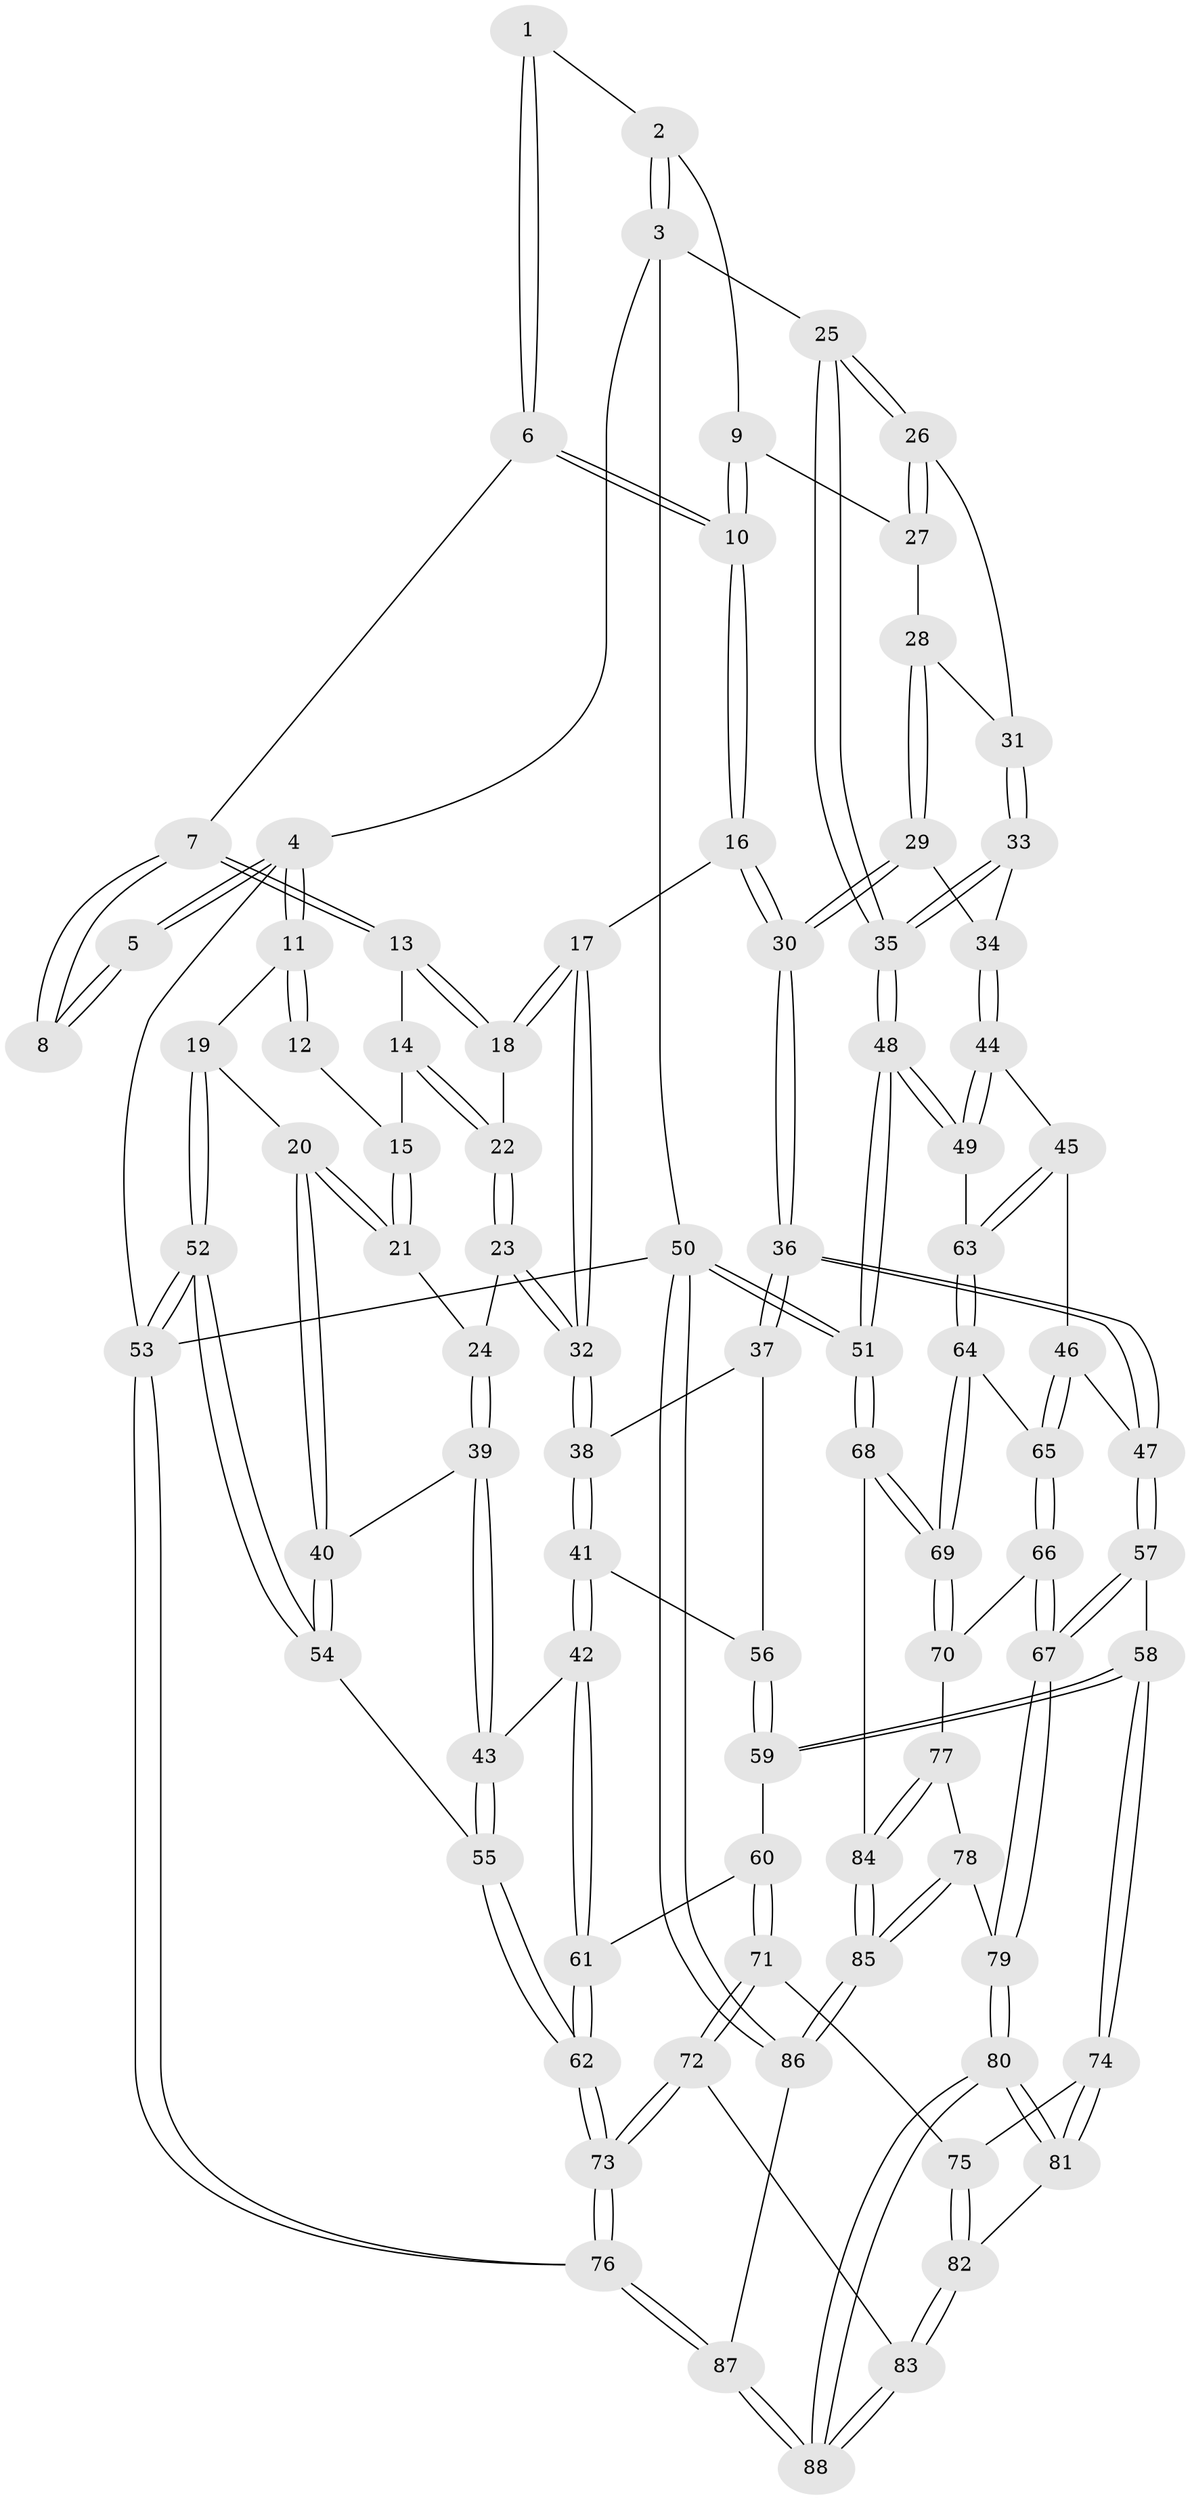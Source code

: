 // Generated by graph-tools (version 1.1) at 2025/59/03/09/25 04:59:43]
// undirected, 88 vertices, 217 edges
graph export_dot {
graph [start="1"]
  node [color=gray90,style=filled];
  1 [pos="+0.7388077172651806+0"];
  2 [pos="+0.757097669620559+0"];
  3 [pos="+1+0"];
  4 [pos="+0+0"];
  5 [pos="+0.4935442674042301+0"];
  6 [pos="+0.5830110697071332+0.15872465620767545"];
  7 [pos="+0.4579711311166525+0.1614804198734268"];
  8 [pos="+0.44702115944548565+0.1516953622633849"];
  9 [pos="+0.7381963797881362+0.23498876989211367"];
  10 [pos="+0.62393015305896+0.2584257091906061"];
  11 [pos="+0+0"];
  12 [pos="+0.4216981742407922+0.15401411675137952"];
  13 [pos="+0.47042775279725213+0.2609570169924646"];
  14 [pos="+0.40646609164310343+0.2864374293310435"];
  15 [pos="+0.34131285835484393+0.25662712889016015"];
  16 [pos="+0.5756111370727568+0.33760783690767776"];
  17 [pos="+0.5521743015622764+0.33317762526316463"];
  18 [pos="+0.5049293576424336+0.29554025339341833"];
  19 [pos="+0+0"];
  20 [pos="+0.07297839445011253+0.2197893610118807"];
  21 [pos="+0.2643541520773817+0.2735291624885326"];
  22 [pos="+0.39411405042553227+0.35449258387791033"];
  23 [pos="+0.3796208000428057+0.3936235035434917"];
  24 [pos="+0.36814586158827384+0.39007362606012574"];
  25 [pos="+1+0"];
  26 [pos="+0.9471712199695936+0.26187983752654426"];
  27 [pos="+0.7431430095765478+0.2391666681982819"];
  28 [pos="+0.7506715213272144+0.3340001144620844"];
  29 [pos="+0.7450524359279153+0.38177905536241435"];
  30 [pos="+0.6325481085268487+0.4474396269768885"];
  31 [pos="+0.9230883379824963+0.3075448611074923"];
  32 [pos="+0.40604714639779077+0.42056531022964827"];
  33 [pos="+0.887816095627614+0.3922431391597143"];
  34 [pos="+0.8712712476482298+0.4193688815022512"];
  35 [pos="+1+0.5116201254004004"];
  36 [pos="+0.6303376585514986+0.47136151776131396"];
  37 [pos="+0.59224380892252+0.482288531799221"];
  38 [pos="+0.40752456900865797+0.42993753648382793"];
  39 [pos="+0.21806206228944394+0.4582612608379272"];
  40 [pos="+0.18813705223599703+0.44645838516809033"];
  41 [pos="+0.3951917473238265+0.5142109956648857"];
  42 [pos="+0.36180394108994385+0.5475501227330153"];
  43 [pos="+0.29267471109175774+0.5303244618735656"];
  44 [pos="+0.8725166292870105+0.43712947800307284"];
  45 [pos="+0.7994318768504124+0.5508756547843707"];
  46 [pos="+0.7470172685751095+0.5506683277369722"];
  47 [pos="+0.6590516987183341+0.5240952288851837"];
  48 [pos="+1+0.6103945540053091"];
  49 [pos="+1+0.6008200001308468"];
  50 [pos="+1+1"];
  51 [pos="+1+0.8836576741188518"];
  52 [pos="+0+0.6670491986258864"];
  53 [pos="+0+1"];
  54 [pos="+0.07801337759706232+0.6603584614377392"];
  55 [pos="+0.16784457138276485+0.7046737532083535"];
  56 [pos="+0.4936768504911606+0.5378695218361246"];
  57 [pos="+0.5856695934720725+0.7213957280146603"];
  58 [pos="+0.5672412479874287+0.7246777645239089"];
  59 [pos="+0.4950773394408903+0.5596874897336981"];
  60 [pos="+0.39758500622451465+0.6873920625678483"];
  61 [pos="+0.38169849982469084+0.6768494748193253"];
  62 [pos="+0.18938576289327919+0.7241885836840007"];
  63 [pos="+0.8852856707211185+0.6491072535342937"];
  64 [pos="+0.8607490533655082+0.6954563756422888"];
  65 [pos="+0.7394171887969614+0.7036543718670585"];
  66 [pos="+0.66306779375526+0.7487968181519785"];
  67 [pos="+0.6410973649142852+0.7518490775549431"];
  68 [pos="+0.8949779175066587+0.8334783310503394"];
  69 [pos="+0.8674726035458574+0.7997368912497377"];
  70 [pos="+0.7935685705923767+0.8108974037366016"];
  71 [pos="+0.45468903430487667+0.7381730204197052"];
  72 [pos="+0.3619700751129247+0.8863065623901275"];
  73 [pos="+0.23484760045971378+0.9389713162316402"];
  74 [pos="+0.5402923309298112+0.7358206474664349"];
  75 [pos="+0.5166760072471333+0.7397897297188349"];
  76 [pos="+0.02051616068935888+1"];
  77 [pos="+0.7703612853891428+0.8477268199259647"];
  78 [pos="+0.7293413094020584+0.8590118300445999"];
  79 [pos="+0.6560491684016573+0.8146891167734618"];
  80 [pos="+0.6354598263973428+1"];
  81 [pos="+0.5618261564092871+0.9009738788080216"];
  82 [pos="+0.4994095324743682+0.8814021555836542"];
  83 [pos="+0.4641669928208767+0.9410081744207441"];
  84 [pos="+0.7927138616299071+1"];
  85 [pos="+0.764339755520372+1"];
  86 [pos="+0.7462593799735758+1"];
  87 [pos="+0.6473548353025534+1"];
  88 [pos="+0.6440280197395345+1"];
  1 -- 2;
  1 -- 6;
  1 -- 6;
  2 -- 3;
  2 -- 3;
  2 -- 9;
  3 -- 4;
  3 -- 25;
  3 -- 50;
  4 -- 5;
  4 -- 5;
  4 -- 11;
  4 -- 11;
  4 -- 53;
  5 -- 8;
  5 -- 8;
  6 -- 7;
  6 -- 10;
  6 -- 10;
  7 -- 8;
  7 -- 8;
  7 -- 13;
  7 -- 13;
  9 -- 10;
  9 -- 10;
  9 -- 27;
  10 -- 16;
  10 -- 16;
  11 -- 12;
  11 -- 12;
  11 -- 19;
  12 -- 15;
  13 -- 14;
  13 -- 18;
  13 -- 18;
  14 -- 15;
  14 -- 22;
  14 -- 22;
  15 -- 21;
  15 -- 21;
  16 -- 17;
  16 -- 30;
  16 -- 30;
  17 -- 18;
  17 -- 18;
  17 -- 32;
  17 -- 32;
  18 -- 22;
  19 -- 20;
  19 -- 52;
  19 -- 52;
  20 -- 21;
  20 -- 21;
  20 -- 40;
  20 -- 40;
  21 -- 24;
  22 -- 23;
  22 -- 23;
  23 -- 24;
  23 -- 32;
  23 -- 32;
  24 -- 39;
  24 -- 39;
  25 -- 26;
  25 -- 26;
  25 -- 35;
  25 -- 35;
  26 -- 27;
  26 -- 27;
  26 -- 31;
  27 -- 28;
  28 -- 29;
  28 -- 29;
  28 -- 31;
  29 -- 30;
  29 -- 30;
  29 -- 34;
  30 -- 36;
  30 -- 36;
  31 -- 33;
  31 -- 33;
  32 -- 38;
  32 -- 38;
  33 -- 34;
  33 -- 35;
  33 -- 35;
  34 -- 44;
  34 -- 44;
  35 -- 48;
  35 -- 48;
  36 -- 37;
  36 -- 37;
  36 -- 47;
  36 -- 47;
  37 -- 38;
  37 -- 56;
  38 -- 41;
  38 -- 41;
  39 -- 40;
  39 -- 43;
  39 -- 43;
  40 -- 54;
  40 -- 54;
  41 -- 42;
  41 -- 42;
  41 -- 56;
  42 -- 43;
  42 -- 61;
  42 -- 61;
  43 -- 55;
  43 -- 55;
  44 -- 45;
  44 -- 49;
  44 -- 49;
  45 -- 46;
  45 -- 63;
  45 -- 63;
  46 -- 47;
  46 -- 65;
  46 -- 65;
  47 -- 57;
  47 -- 57;
  48 -- 49;
  48 -- 49;
  48 -- 51;
  48 -- 51;
  49 -- 63;
  50 -- 51;
  50 -- 51;
  50 -- 86;
  50 -- 86;
  50 -- 53;
  51 -- 68;
  51 -- 68;
  52 -- 53;
  52 -- 53;
  52 -- 54;
  52 -- 54;
  53 -- 76;
  53 -- 76;
  54 -- 55;
  55 -- 62;
  55 -- 62;
  56 -- 59;
  56 -- 59;
  57 -- 58;
  57 -- 67;
  57 -- 67;
  58 -- 59;
  58 -- 59;
  58 -- 74;
  58 -- 74;
  59 -- 60;
  60 -- 61;
  60 -- 71;
  60 -- 71;
  61 -- 62;
  61 -- 62;
  62 -- 73;
  62 -- 73;
  63 -- 64;
  63 -- 64;
  64 -- 65;
  64 -- 69;
  64 -- 69;
  65 -- 66;
  65 -- 66;
  66 -- 67;
  66 -- 67;
  66 -- 70;
  67 -- 79;
  67 -- 79;
  68 -- 69;
  68 -- 69;
  68 -- 84;
  69 -- 70;
  69 -- 70;
  70 -- 77;
  71 -- 72;
  71 -- 72;
  71 -- 75;
  72 -- 73;
  72 -- 73;
  72 -- 83;
  73 -- 76;
  73 -- 76;
  74 -- 75;
  74 -- 81;
  74 -- 81;
  75 -- 82;
  75 -- 82;
  76 -- 87;
  76 -- 87;
  77 -- 78;
  77 -- 84;
  77 -- 84;
  78 -- 79;
  78 -- 85;
  78 -- 85;
  79 -- 80;
  79 -- 80;
  80 -- 81;
  80 -- 81;
  80 -- 88;
  80 -- 88;
  81 -- 82;
  82 -- 83;
  82 -- 83;
  83 -- 88;
  83 -- 88;
  84 -- 85;
  84 -- 85;
  85 -- 86;
  85 -- 86;
  86 -- 87;
  87 -- 88;
  87 -- 88;
}
